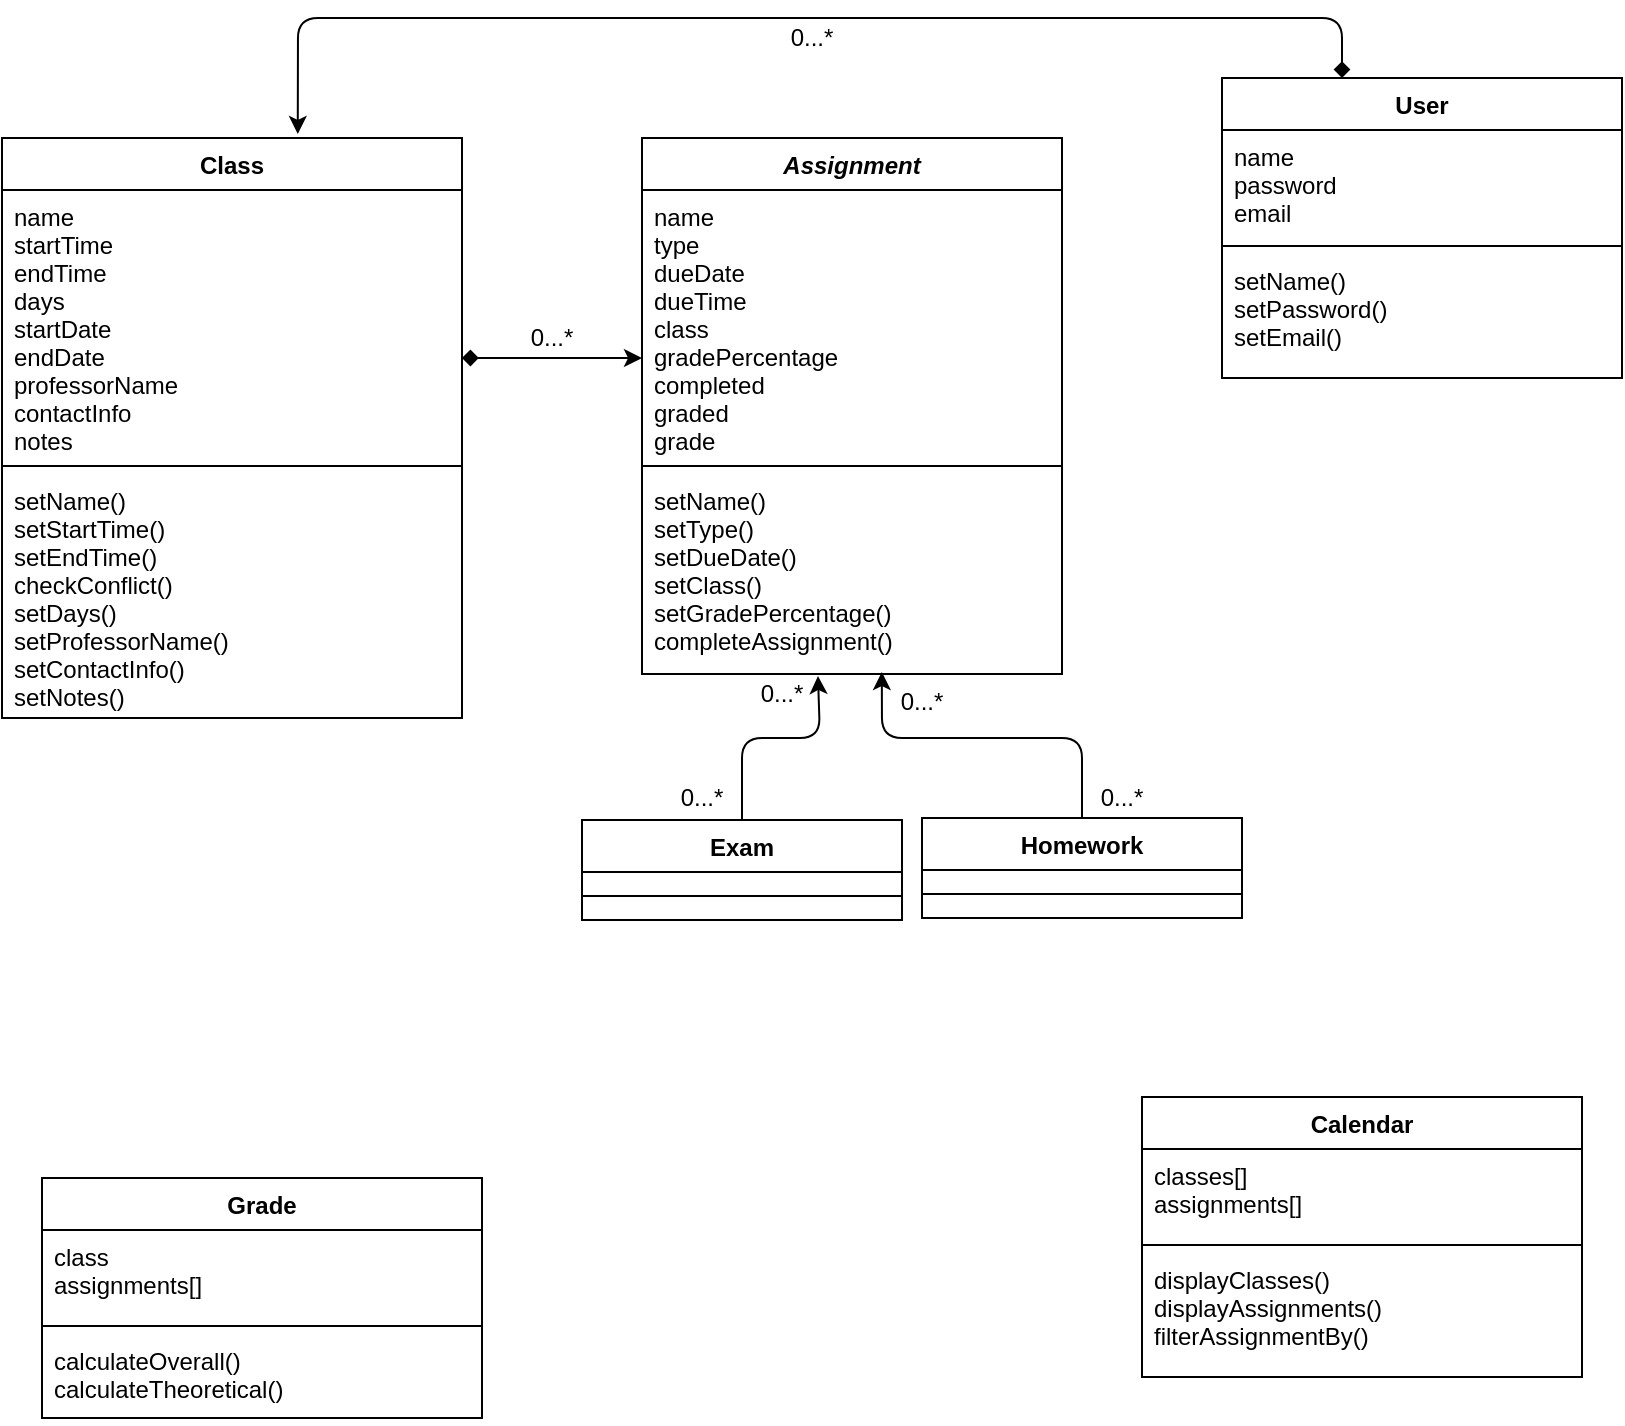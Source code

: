 <mxfile version="12.2.2" type="device" pages="1"><diagram id="0ySs9GJ6ZoIYuNCttSHO" name="Page-1"><mxGraphModel dx="1013" dy="517" grid="1" gridSize="10" guides="1" tooltips="1" connect="1" arrows="1" fold="1" page="1" pageScale="1" pageWidth="850" pageHeight="1100" math="0" shadow="0"><root><mxCell id="0"/><mxCell id="1" parent="0"/><mxCell id="pAgkX5GJSA1WHpN-74me-1" value="Class&#xA;" style="swimlane;fontStyle=1;align=center;verticalAlign=top;childLayout=stackLayout;horizontal=1;startSize=26;horizontalStack=0;resizeParent=1;resizeParentMax=0;resizeLast=0;collapsible=1;marginBottom=0;" parent="1" vertex="1"><mxGeometry x="10" y="70" width="230" height="290" as="geometry"/></mxCell><mxCell id="pAgkX5GJSA1WHpN-74me-2" value="name&#xA;startTime&#xA;endTime&#xA;days&#xA;startDate&#xA;endDate&#xA;professorName&#xA;contactInfo&#xA;notes&#xA;&#xA;&#xA;" style="text;strokeColor=none;fillColor=none;align=left;verticalAlign=top;spacingLeft=4;spacingRight=4;overflow=hidden;rotatable=0;points=[[0,0.5],[1,0.5]];portConstraint=eastwest;" parent="pAgkX5GJSA1WHpN-74me-1" vertex="1"><mxGeometry y="26" width="230" height="134" as="geometry"/></mxCell><mxCell id="pAgkX5GJSA1WHpN-74me-3" value="" style="line;strokeWidth=1;fillColor=none;align=left;verticalAlign=middle;spacingTop=-1;spacingLeft=3;spacingRight=3;rotatable=0;labelPosition=right;points=[];portConstraint=eastwest;" parent="pAgkX5GJSA1WHpN-74me-1" vertex="1"><mxGeometry y="160" width="230" height="8" as="geometry"/></mxCell><mxCell id="pAgkX5GJSA1WHpN-74me-4" value="setName()&#xA;setStartTime()&#xA;setEndTime()&#xA;checkConflict()&#xA;setDays()&#xA;setProfessorName()&#xA;setContactInfo()&#xA;setNotes()&#xA;" style="text;strokeColor=none;fillColor=none;align=left;verticalAlign=top;spacingLeft=4;spacingRight=4;overflow=hidden;rotatable=0;points=[[0,0.5],[1,0.5]];portConstraint=eastwest;" parent="pAgkX5GJSA1WHpN-74me-1" vertex="1"><mxGeometry y="168" width="230" height="122" as="geometry"/></mxCell><mxCell id="pAgkX5GJSA1WHpN-74me-5" value="Assignment" style="swimlane;fontStyle=3;align=center;verticalAlign=top;childLayout=stackLayout;horizontal=1;startSize=26;horizontalStack=0;resizeParent=1;resizeParentMax=0;resizeLast=0;collapsible=1;marginBottom=0;" parent="1" vertex="1"><mxGeometry x="330" y="70" width="210" height="268" as="geometry"/></mxCell><mxCell id="pAgkX5GJSA1WHpN-74me-6" value="name&#xA;type&#xA;dueDate&#xA;dueTime&#xA;class&#xA;gradePercentage&#xA;completed&#xA;graded&#xA;grade&#xA;&#xA;&#xA;&#xA;" style="text;strokeColor=none;fillColor=none;align=left;verticalAlign=top;spacingLeft=4;spacingRight=4;overflow=hidden;rotatable=0;points=[[0,0.5],[1,0.5]];portConstraint=eastwest;" parent="pAgkX5GJSA1WHpN-74me-5" vertex="1"><mxGeometry y="26" width="210" height="134" as="geometry"/></mxCell><mxCell id="pAgkX5GJSA1WHpN-74me-7" value="" style="line;strokeWidth=1;fillColor=none;align=left;verticalAlign=middle;spacingTop=-1;spacingLeft=3;spacingRight=3;rotatable=0;labelPosition=right;points=[];portConstraint=eastwest;" parent="pAgkX5GJSA1WHpN-74me-5" vertex="1"><mxGeometry y="160" width="210" height="8" as="geometry"/></mxCell><mxCell id="pAgkX5GJSA1WHpN-74me-8" value="setName()&#xA;setType()&#xA;setDueDate()&#xA;setClass()&#xA;setGradePercentage()&#xA;completeAssignment()&#xA;&#xA;&#xA;&#xA;&#xA;&#xA;" style="text;strokeColor=none;fillColor=none;align=left;verticalAlign=top;spacingLeft=4;spacingRight=4;overflow=hidden;rotatable=0;points=[[0,0.5],[1,0.5]];portConstraint=eastwest;" parent="pAgkX5GJSA1WHpN-74me-5" vertex="1"><mxGeometry y="168" width="210" height="100" as="geometry"/></mxCell><mxCell id="pAgkX5GJSA1WHpN-74me-9" value="User" style="swimlane;fontStyle=1;align=center;verticalAlign=top;childLayout=stackLayout;horizontal=1;startSize=26;horizontalStack=0;resizeParent=1;resizeParentMax=0;resizeLast=0;collapsible=1;marginBottom=0;" parent="1" vertex="1"><mxGeometry x="620" y="40" width="200" height="150" as="geometry"/></mxCell><mxCell id="pAgkX5GJSA1WHpN-74me-10" value="name&#xA;password&#xA;email&#xA;" style="text;strokeColor=none;fillColor=none;align=left;verticalAlign=top;spacingLeft=4;spacingRight=4;overflow=hidden;rotatable=0;points=[[0,0.5],[1,0.5]];portConstraint=eastwest;" parent="pAgkX5GJSA1WHpN-74me-9" vertex="1"><mxGeometry y="26" width="200" height="54" as="geometry"/></mxCell><mxCell id="pAgkX5GJSA1WHpN-74me-11" value="" style="line;strokeWidth=1;fillColor=none;align=left;verticalAlign=middle;spacingTop=-1;spacingLeft=3;spacingRight=3;rotatable=0;labelPosition=right;points=[];portConstraint=eastwest;" parent="pAgkX5GJSA1WHpN-74me-9" vertex="1"><mxGeometry y="80" width="200" height="8" as="geometry"/></mxCell><mxCell id="pAgkX5GJSA1WHpN-74me-12" value="setName()&#xA;setPassword()&#xA;setEmail()&#xA;" style="text;strokeColor=none;fillColor=none;align=left;verticalAlign=top;spacingLeft=4;spacingRight=4;overflow=hidden;rotatable=0;points=[[0,0.5],[1,0.5]];portConstraint=eastwest;" parent="pAgkX5GJSA1WHpN-74me-9" vertex="1"><mxGeometry y="88" width="200" height="62" as="geometry"/></mxCell><mxCell id="pAgkX5GJSA1WHpN-74me-13" value="Grade" style="swimlane;fontStyle=1;align=center;verticalAlign=top;childLayout=stackLayout;horizontal=1;startSize=26;horizontalStack=0;resizeParent=1;resizeParentMax=0;resizeLast=0;collapsible=1;marginBottom=0;" parent="1" vertex="1"><mxGeometry x="30" y="590" width="220" height="120" as="geometry"/></mxCell><mxCell id="pAgkX5GJSA1WHpN-74me-14" value="class&#xA;assignments[]&#xA;" style="text;strokeColor=none;fillColor=none;align=left;verticalAlign=top;spacingLeft=4;spacingRight=4;overflow=hidden;rotatable=0;points=[[0,0.5],[1,0.5]];portConstraint=eastwest;" parent="pAgkX5GJSA1WHpN-74me-13" vertex="1"><mxGeometry y="26" width="220" height="44" as="geometry"/></mxCell><mxCell id="pAgkX5GJSA1WHpN-74me-15" value="" style="line;strokeWidth=1;fillColor=none;align=left;verticalAlign=middle;spacingTop=-1;spacingLeft=3;spacingRight=3;rotatable=0;labelPosition=right;points=[];portConstraint=eastwest;" parent="pAgkX5GJSA1WHpN-74me-13" vertex="1"><mxGeometry y="70" width="220" height="8" as="geometry"/></mxCell><mxCell id="pAgkX5GJSA1WHpN-74me-16" value="calculateOverall()&#xA;calculateTheoretical()&#xA;" style="text;strokeColor=none;fillColor=none;align=left;verticalAlign=top;spacingLeft=4;spacingRight=4;overflow=hidden;rotatable=0;points=[[0,0.5],[1,0.5]];portConstraint=eastwest;" parent="pAgkX5GJSA1WHpN-74me-13" vertex="1"><mxGeometry y="78" width="220" height="42" as="geometry"/></mxCell><mxCell id="pAgkX5GJSA1WHpN-74me-17" value="Calendar" style="swimlane;fontStyle=1;align=center;verticalAlign=top;childLayout=stackLayout;horizontal=1;startSize=26;horizontalStack=0;resizeParent=1;resizeParentMax=0;resizeLast=0;collapsible=1;marginBottom=0;" parent="1" vertex="1"><mxGeometry x="580" y="549.5" width="220" height="140" as="geometry"/></mxCell><mxCell id="pAgkX5GJSA1WHpN-74me-18" value="classes[]&#xA;assignments[]&#xA;" style="text;strokeColor=none;fillColor=none;align=left;verticalAlign=top;spacingLeft=4;spacingRight=4;overflow=hidden;rotatable=0;points=[[0,0.5],[1,0.5]];portConstraint=eastwest;" parent="pAgkX5GJSA1WHpN-74me-17" vertex="1"><mxGeometry y="26" width="220" height="44" as="geometry"/></mxCell><mxCell id="pAgkX5GJSA1WHpN-74me-19" value="" style="line;strokeWidth=1;fillColor=none;align=left;verticalAlign=middle;spacingTop=-1;spacingLeft=3;spacingRight=3;rotatable=0;labelPosition=right;points=[];portConstraint=eastwest;" parent="pAgkX5GJSA1WHpN-74me-17" vertex="1"><mxGeometry y="70" width="220" height="8" as="geometry"/></mxCell><mxCell id="pAgkX5GJSA1WHpN-74me-20" value="displayClasses()&#xA;displayAssignments()&#xA;filterAssignmentBy()&#xA;" style="text;strokeColor=none;fillColor=none;align=left;verticalAlign=top;spacingLeft=4;spacingRight=4;overflow=hidden;rotatable=0;points=[[0,0.5],[1,0.5]];portConstraint=eastwest;" parent="pAgkX5GJSA1WHpN-74me-17" vertex="1"><mxGeometry y="78" width="220" height="62" as="geometry"/></mxCell><mxCell id="1ToB_EF3Aq-cii213F2W-2" value="Exam" style="swimlane;fontStyle=1;align=center;verticalAlign=top;childLayout=stackLayout;horizontal=1;startSize=26;horizontalStack=0;resizeParent=1;resizeParentMax=0;resizeLast=0;collapsible=1;marginBottom=0;" vertex="1" parent="1"><mxGeometry x="300" y="411" width="160" height="50" as="geometry"/></mxCell><mxCell id="1ToB_EF3Aq-cii213F2W-4" value="" style="line;strokeWidth=1;fillColor=none;align=left;verticalAlign=middle;spacingTop=-1;spacingLeft=3;spacingRight=3;rotatable=0;labelPosition=right;points=[];portConstraint=eastwest;" vertex="1" parent="1ToB_EF3Aq-cii213F2W-2"><mxGeometry y="26" width="160" height="24" as="geometry"/></mxCell><mxCell id="1ToB_EF3Aq-cii213F2W-7" value="Homework" style="swimlane;fontStyle=1;align=center;verticalAlign=top;childLayout=stackLayout;horizontal=1;startSize=26;horizontalStack=0;resizeParent=1;resizeParentMax=0;resizeLast=0;collapsible=1;marginBottom=0;" vertex="1" parent="1"><mxGeometry x="470" y="410" width="160" height="50" as="geometry"/></mxCell><mxCell id="1ToB_EF3Aq-cii213F2W-9" value="" style="line;strokeWidth=1;fillColor=none;align=left;verticalAlign=middle;spacingTop=-1;spacingLeft=3;spacingRight=3;rotatable=0;labelPosition=right;points=[];portConstraint=eastwest;" vertex="1" parent="1ToB_EF3Aq-cii213F2W-7"><mxGeometry y="26" width="160" height="24" as="geometry"/></mxCell><mxCell id="1ToB_EF3Aq-cii213F2W-12" value="" style="endArrow=classic;html=1;entryX=0.571;entryY=0.99;entryDx=0;entryDy=0;entryPerimeter=0;exitX=0.5;exitY=0;exitDx=0;exitDy=0;" edge="1" parent="1" source="1ToB_EF3Aq-cii213F2W-7" target="pAgkX5GJSA1WHpN-74me-8"><mxGeometry width="50" height="50" relative="1" as="geometry"><mxPoint x="605" y="456" as="sourcePoint"/><mxPoint x="655" y="406" as="targetPoint"/><Array as="points"><mxPoint x="550" y="370"/><mxPoint x="450" y="370"/></Array></mxGeometry></mxCell><mxCell id="1ToB_EF3Aq-cii213F2W-13" value="" style="endArrow=classic;html=1;exitX=0.5;exitY=0;exitDx=0;exitDy=0;entryX=0.419;entryY=1.01;entryDx=0;entryDy=0;entryPerimeter=0;" edge="1" parent="1" source="1ToB_EF3Aq-cii213F2W-2" target="pAgkX5GJSA1WHpN-74me-8"><mxGeometry width="50" height="50" relative="1" as="geometry"><mxPoint x="360" y="456" as="sourcePoint"/><mxPoint x="410" y="406" as="targetPoint"/><Array as="points"><mxPoint x="380" y="370"/><mxPoint x="419" y="370"/></Array></mxGeometry></mxCell><mxCell id="1ToB_EF3Aq-cii213F2W-14" value="0...*" style="text;html=1;strokeColor=none;fillColor=none;align=center;verticalAlign=middle;whiteSpace=wrap;rounded=0;" vertex="1" parent="1"><mxGeometry x="450" y="342" width="40" height="20" as="geometry"/></mxCell><mxCell id="1ToB_EF3Aq-cii213F2W-15" value="0...*" style="text;html=1;strokeColor=none;fillColor=none;align=center;verticalAlign=middle;whiteSpace=wrap;rounded=0;" vertex="1" parent="1"><mxGeometry x="550" y="390" width="40" height="20" as="geometry"/></mxCell><mxCell id="1ToB_EF3Aq-cii213F2W-16" value="0...*" style="text;html=1;strokeColor=none;fillColor=none;align=center;verticalAlign=middle;whiteSpace=wrap;rounded=0;" vertex="1" parent="1"><mxGeometry x="340" y="390" width="40" height="20" as="geometry"/></mxCell><mxCell id="1ToB_EF3Aq-cii213F2W-17" value="0...*" style="text;html=1;strokeColor=none;fillColor=none;align=center;verticalAlign=middle;whiteSpace=wrap;rounded=0;" vertex="1" parent="1"><mxGeometry x="380" y="338" width="40" height="20" as="geometry"/></mxCell><mxCell id="1ToB_EF3Aq-cii213F2W-18" value="" style="endArrow=classic;html=1;endFill=1;startArrow=diamond;startFill=1;" edge="1" parent="1"><mxGeometry width="50" height="50" relative="1" as="geometry"><mxPoint x="240" y="180" as="sourcePoint"/><mxPoint x="330" y="180" as="targetPoint"/></mxGeometry></mxCell><mxCell id="1ToB_EF3Aq-cii213F2W-19" value="0...*" style="text;html=1;strokeColor=none;fillColor=none;align=center;verticalAlign=middle;whiteSpace=wrap;rounded=0;" vertex="1" parent="1"><mxGeometry x="265" y="160" width="40" height="20" as="geometry"/></mxCell><mxCell id="1ToB_EF3Aq-cii213F2W-20" value="" style="endArrow=classic;html=1;entryX=0.643;entryY=-0.007;entryDx=0;entryDy=0;entryPerimeter=0;startArrow=diamond;startFill=1;" edge="1" parent="1" target="pAgkX5GJSA1WHpN-74me-1"><mxGeometry width="50" height="50" relative="1" as="geometry"><mxPoint x="680" y="40" as="sourcePoint"/><mxPoint x="170" y="10" as="targetPoint"/><Array as="points"><mxPoint x="680" y="10"/><mxPoint x="158" y="10"/></Array></mxGeometry></mxCell><mxCell id="1ToB_EF3Aq-cii213F2W-21" value="0...*" style="text;html=1;strokeColor=none;fillColor=none;align=center;verticalAlign=middle;whiteSpace=wrap;rounded=0;" vertex="1" parent="1"><mxGeometry x="395" y="10" width="40" height="20" as="geometry"/></mxCell></root></mxGraphModel></diagram></mxfile>
